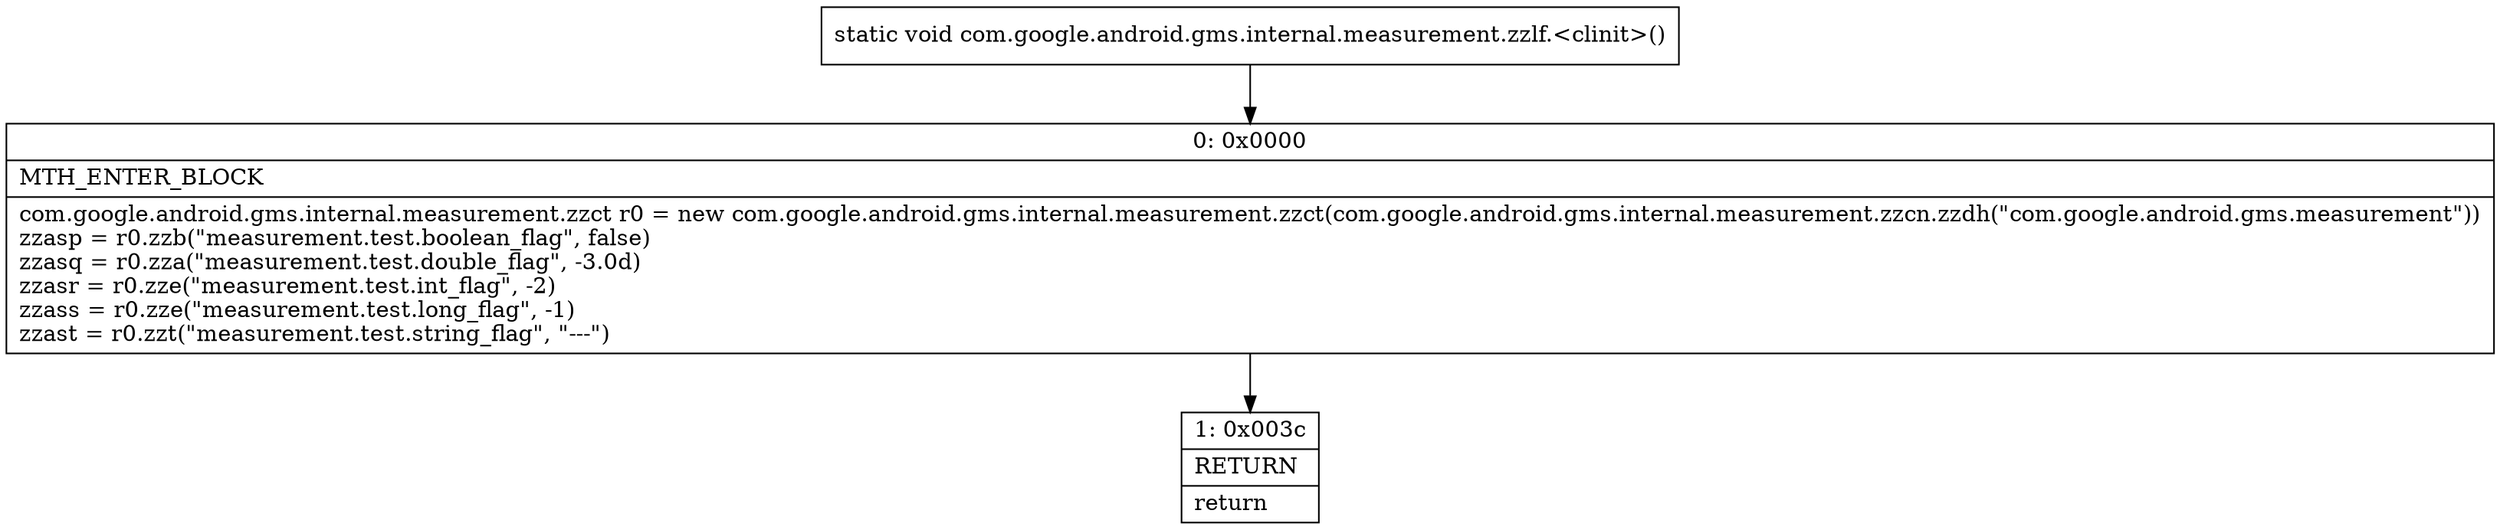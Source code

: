 digraph "CFG forcom.google.android.gms.internal.measurement.zzlf.\<clinit\>()V" {
Node_0 [shape=record,label="{0\:\ 0x0000|MTH_ENTER_BLOCK\l|com.google.android.gms.internal.measurement.zzct r0 = new com.google.android.gms.internal.measurement.zzct(com.google.android.gms.internal.measurement.zzcn.zzdh(\"com.google.android.gms.measurement\"))\lzzasp = r0.zzb(\"measurement.test.boolean_flag\", false)\lzzasq = r0.zza(\"measurement.test.double_flag\", \-3.0d)\lzzasr = r0.zze(\"measurement.test.int_flag\", \-2)\lzzass = r0.zze(\"measurement.test.long_flag\", \-1)\lzzast = r0.zzt(\"measurement.test.string_flag\", \"\-\-\-\")\l}"];
Node_1 [shape=record,label="{1\:\ 0x003c|RETURN\l|return\l}"];
MethodNode[shape=record,label="{static void com.google.android.gms.internal.measurement.zzlf.\<clinit\>() }"];
MethodNode -> Node_0;
Node_0 -> Node_1;
}

